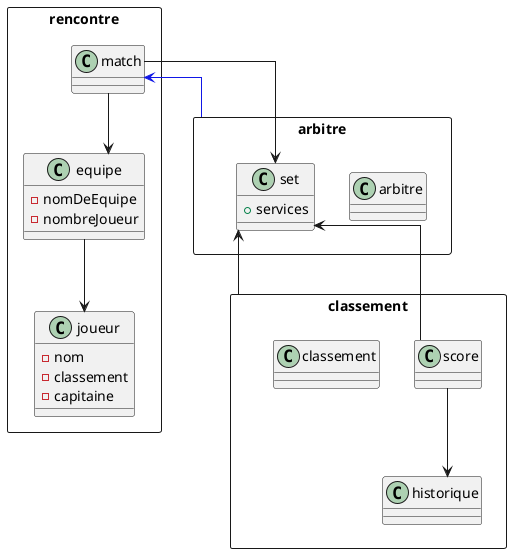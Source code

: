 @startuml "FaitChier"
skinparam linetype polyline
skinparam linetype ortho



rectangle rencontre{
    class match{
    }

    class equipe{
        -nomDeEquipe
        -nombreJoueur
    }

    class joueur{
        -nom 
        -classement
        -capitaine
    }

}
rectangle arbitre{

    class arbitre{

    }

    

    class set{

        +services
    }

}

rectangle classement{

    class score{
    }

    class classement{
    }

    class historique{
    }
}



arbitre --[#1117e6]> match
match --> set 

match --> equipe 
equipe --> joueur


score --> historique
set <-- classement 
set <-- score





@enduml